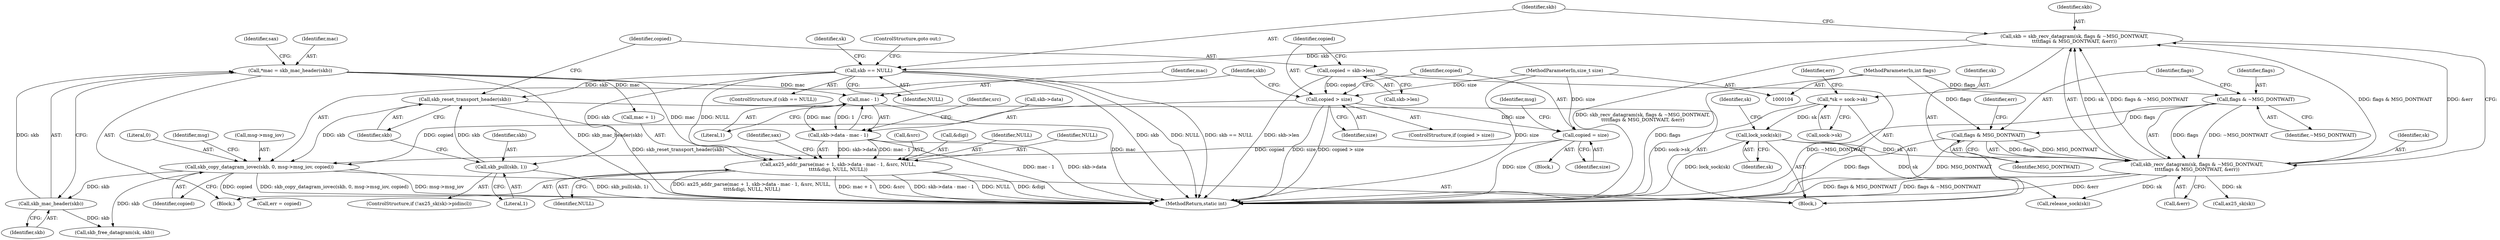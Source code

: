 digraph "0_linux_f3d3342602f8bcbf37d7c46641cb9bca7618eb1c_5@pointer" {
"1000227" [label="(Call,mac - 1)"];
"1000204" [label="(Call,*mac = skb_mac_header(skb))"];
"1000206" [label="(Call,skb_mac_header(skb))"];
"1000189" [label="(Call,skb_copy_datagram_iovec(skb, 0, msg->msg_iov, copied))"];
"1000169" [label="(Call,skb_reset_transport_header(skb))"];
"1000156" [label="(Call,skb == NULL)"];
"1000143" [label="(Call,skb = skb_recv_datagram(sk, flags & ~MSG_DONTWAIT,\n\t\t\t\tflags & MSG_DONTWAIT, &err))"];
"1000145" [label="(Call,skb_recv_datagram(sk, flags & ~MSG_DONTWAIT,\n\t\t\t\tflags & MSG_DONTWAIT, &err))"];
"1000123" [label="(Call,lock_sock(sk))"];
"1000112" [label="(Call,*sk = sock->sk)"];
"1000147" [label="(Call,flags & ~MSG_DONTWAIT)"];
"1000109" [label="(MethodParameterIn,int flags)"];
"1000150" [label="(Call,flags & MSG_DONTWAIT)"];
"1000166" [label="(Call,skb_pull(skb, 1))"];
"1000181" [label="(Call,copied = size)"];
"1000177" [label="(Call,copied > size)"];
"1000171" [label="(Call,copied = skb->len)"];
"1000108" [label="(MethodParameterIn,size_t size)"];
"1000223" [label="(Call,skb->data - mac - 1)"];
"1000219" [label="(Call,ax25_addr_parse(mac + 1, skb->data - mac - 1, &src, NULL,\n\t\t\t\t&digi, NULL, NULL))"];
"1000227" [label="(Call,mac - 1)"];
"1000204" [label="(Call,*mac = skb_mac_header(skb))"];
"1000143" [label="(Call,skb = skb_recv_datagram(sk, flags & ~MSG_DONTWAIT,\n\t\t\t\tflags & MSG_DONTWAIT, &err))"];
"1000190" [label="(Identifier,skb)"];
"1000299" [label="(Call,err = copied)"];
"1000124" [label="(Identifier,sk)"];
"1000177" [label="(Call,copied > size)"];
"1000173" [label="(Call,skb->len)"];
"1000224" [label="(Call,skb->data)"];
"1000192" [label="(Call,msg->msg_iov)"];
"1000156" [label="(Call,skb == NULL)"];
"1000114" [label="(Call,sock->sk)"];
"1000239" [label="(Identifier,sax)"];
"1000220" [label="(Call,mac + 1)"];
"1000168" [label="(Literal,1)"];
"1000150" [label="(Call,flags & MSG_DONTWAIT)"];
"1000200" [label="(Block,)"];
"1000186" [label="(Identifier,msg)"];
"1000210" [label="(Identifier,sax)"];
"1000123" [label="(Call,lock_sock(sk))"];
"1000195" [label="(Identifier,copied)"];
"1000296" [label="(Call,skb_free_datagram(sk, skb))"];
"1000155" [label="(ControlStructure,if (skb == NULL))"];
"1000166" [label="(Call,skb_pull(skb, 1))"];
"1000152" [label="(Identifier,MSG_DONTWAIT)"];
"1000164" [label="(Identifier,sk)"];
"1000182" [label="(Identifier,copied)"];
"1000230" [label="(Call,&src)"];
"1000159" [label="(ControlStructure,goto out;)"];
"1000191" [label="(Literal,0)"];
"1000198" [label="(Identifier,msg)"];
"1000110" [label="(Block,)"];
"1000219" [label="(Call,ax25_addr_parse(mac + 1, skb->data - mac - 1, &src, NULL,\n\t\t\t\t&digi, NULL, NULL))"];
"1000145" [label="(Call,skb_recv_datagram(sk, flags & ~MSG_DONTWAIT,\n\t\t\t\tflags & MSG_DONTWAIT, &err))"];
"1000129" [label="(Identifier,sk)"];
"1000171" [label="(Call,copied = skb->len)"];
"1000157" [label="(Identifier,skb)"];
"1000183" [label="(Identifier,size)"];
"1000108" [label="(MethodParameterIn,size_t size)"];
"1000178" [label="(Identifier,copied)"];
"1000144" [label="(Identifier,skb)"];
"1000229" [label="(Literal,1)"];
"1000205" [label="(Identifier,mac)"];
"1000236" [label="(Identifier,NULL)"];
"1000189" [label="(Call,skb_copy_datagram_iovec(skb, 0, msg->msg_iov, copied))"];
"1000176" [label="(ControlStructure,if (copied > size))"];
"1000233" [label="(Call,&digi)"];
"1000170" [label="(Identifier,skb)"];
"1000146" [label="(Identifier,sk)"];
"1000121" [label="(Identifier,err)"];
"1000112" [label="(Call,*sk = sock->sk)"];
"1000235" [label="(Identifier,NULL)"];
"1000231" [label="(Identifier,src)"];
"1000206" [label="(Call,skb_mac_header(skb))"];
"1000158" [label="(Identifier,NULL)"];
"1000148" [label="(Identifier,flags)"];
"1000228" [label="(Identifier,mac)"];
"1000163" [label="(Call,ax25_sk(sk))"];
"1000153" [label="(Call,&err)"];
"1000113" [label="(Identifier,sk)"];
"1000149" [label="(Identifier,~MSG_DONTWAIT)"];
"1000303" [label="(Call,release_sock(sk))"];
"1000223" [label="(Call,skb->data - mac - 1)"];
"1000109" [label="(MethodParameterIn,int flags)"];
"1000180" [label="(Block,)"];
"1000154" [label="(Identifier,err)"];
"1000232" [label="(Identifier,NULL)"];
"1000172" [label="(Identifier,copied)"];
"1000307" [label="(MethodReturn,static int)"];
"1000147" [label="(Call,flags & ~MSG_DONTWAIT)"];
"1000160" [label="(ControlStructure,if (!ax25_sk(sk)->pidincl))"];
"1000181" [label="(Call,copied = size)"];
"1000179" [label="(Identifier,size)"];
"1000167" [label="(Identifier,skb)"];
"1000151" [label="(Identifier,flags)"];
"1000207" [label="(Identifier,skb)"];
"1000169" [label="(Call,skb_reset_transport_header(skb))"];
"1000227" -> "1000223"  [label="AST: "];
"1000227" -> "1000229"  [label="CFG: "];
"1000228" -> "1000227"  [label="AST: "];
"1000229" -> "1000227"  [label="AST: "];
"1000223" -> "1000227"  [label="CFG: "];
"1000227" -> "1000307"  [label="DDG: mac"];
"1000227" -> "1000223"  [label="DDG: mac"];
"1000227" -> "1000223"  [label="DDG: 1"];
"1000204" -> "1000227"  [label="DDG: mac"];
"1000204" -> "1000200"  [label="AST: "];
"1000204" -> "1000206"  [label="CFG: "];
"1000205" -> "1000204"  [label="AST: "];
"1000206" -> "1000204"  [label="AST: "];
"1000210" -> "1000204"  [label="CFG: "];
"1000204" -> "1000307"  [label="DDG: skb_mac_header(skb)"];
"1000206" -> "1000204"  [label="DDG: skb"];
"1000204" -> "1000219"  [label="DDG: mac"];
"1000204" -> "1000220"  [label="DDG: mac"];
"1000206" -> "1000207"  [label="CFG: "];
"1000207" -> "1000206"  [label="AST: "];
"1000189" -> "1000206"  [label="DDG: skb"];
"1000206" -> "1000296"  [label="DDG: skb"];
"1000189" -> "1000110"  [label="AST: "];
"1000189" -> "1000195"  [label="CFG: "];
"1000190" -> "1000189"  [label="AST: "];
"1000191" -> "1000189"  [label="AST: "];
"1000192" -> "1000189"  [label="AST: "];
"1000195" -> "1000189"  [label="AST: "];
"1000198" -> "1000189"  [label="CFG: "];
"1000189" -> "1000307"  [label="DDG: skb_copy_datagram_iovec(skb, 0, msg->msg_iov, copied)"];
"1000189" -> "1000307"  [label="DDG: msg->msg_iov"];
"1000169" -> "1000189"  [label="DDG: skb"];
"1000181" -> "1000189"  [label="DDG: copied"];
"1000177" -> "1000189"  [label="DDG: copied"];
"1000189" -> "1000296"  [label="DDG: skb"];
"1000189" -> "1000299"  [label="DDG: copied"];
"1000169" -> "1000110"  [label="AST: "];
"1000169" -> "1000170"  [label="CFG: "];
"1000170" -> "1000169"  [label="AST: "];
"1000172" -> "1000169"  [label="CFG: "];
"1000169" -> "1000307"  [label="DDG: skb_reset_transport_header(skb)"];
"1000156" -> "1000169"  [label="DDG: skb"];
"1000166" -> "1000169"  [label="DDG: skb"];
"1000156" -> "1000155"  [label="AST: "];
"1000156" -> "1000158"  [label="CFG: "];
"1000157" -> "1000156"  [label="AST: "];
"1000158" -> "1000156"  [label="AST: "];
"1000159" -> "1000156"  [label="CFG: "];
"1000164" -> "1000156"  [label="CFG: "];
"1000156" -> "1000307"  [label="DDG: skb"];
"1000156" -> "1000307"  [label="DDG: NULL"];
"1000156" -> "1000307"  [label="DDG: skb == NULL"];
"1000143" -> "1000156"  [label="DDG: skb"];
"1000156" -> "1000166"  [label="DDG: skb"];
"1000156" -> "1000219"  [label="DDG: NULL"];
"1000143" -> "1000110"  [label="AST: "];
"1000143" -> "1000145"  [label="CFG: "];
"1000144" -> "1000143"  [label="AST: "];
"1000145" -> "1000143"  [label="AST: "];
"1000157" -> "1000143"  [label="CFG: "];
"1000143" -> "1000307"  [label="DDG: skb_recv_datagram(sk, flags & ~MSG_DONTWAIT,\n\t\t\t\tflags & MSG_DONTWAIT, &err)"];
"1000145" -> "1000143"  [label="DDG: sk"];
"1000145" -> "1000143"  [label="DDG: flags & ~MSG_DONTWAIT"];
"1000145" -> "1000143"  [label="DDG: flags & MSG_DONTWAIT"];
"1000145" -> "1000143"  [label="DDG: &err"];
"1000145" -> "1000153"  [label="CFG: "];
"1000146" -> "1000145"  [label="AST: "];
"1000147" -> "1000145"  [label="AST: "];
"1000150" -> "1000145"  [label="AST: "];
"1000153" -> "1000145"  [label="AST: "];
"1000145" -> "1000307"  [label="DDG: &err"];
"1000145" -> "1000307"  [label="DDG: flags & MSG_DONTWAIT"];
"1000145" -> "1000307"  [label="DDG: flags & ~MSG_DONTWAIT"];
"1000123" -> "1000145"  [label="DDG: sk"];
"1000147" -> "1000145"  [label="DDG: flags"];
"1000147" -> "1000145"  [label="DDG: ~MSG_DONTWAIT"];
"1000150" -> "1000145"  [label="DDG: flags"];
"1000150" -> "1000145"  [label="DDG: MSG_DONTWAIT"];
"1000145" -> "1000163"  [label="DDG: sk"];
"1000145" -> "1000303"  [label="DDG: sk"];
"1000123" -> "1000110"  [label="AST: "];
"1000123" -> "1000124"  [label="CFG: "];
"1000124" -> "1000123"  [label="AST: "];
"1000129" -> "1000123"  [label="CFG: "];
"1000123" -> "1000307"  [label="DDG: lock_sock(sk)"];
"1000112" -> "1000123"  [label="DDG: sk"];
"1000123" -> "1000303"  [label="DDG: sk"];
"1000112" -> "1000110"  [label="AST: "];
"1000112" -> "1000114"  [label="CFG: "];
"1000113" -> "1000112"  [label="AST: "];
"1000114" -> "1000112"  [label="AST: "];
"1000121" -> "1000112"  [label="CFG: "];
"1000112" -> "1000307"  [label="DDG: sock->sk"];
"1000147" -> "1000149"  [label="CFG: "];
"1000148" -> "1000147"  [label="AST: "];
"1000149" -> "1000147"  [label="AST: "];
"1000151" -> "1000147"  [label="CFG: "];
"1000147" -> "1000307"  [label="DDG: ~MSG_DONTWAIT"];
"1000109" -> "1000147"  [label="DDG: flags"];
"1000147" -> "1000150"  [label="DDG: flags"];
"1000109" -> "1000104"  [label="AST: "];
"1000109" -> "1000307"  [label="DDG: flags"];
"1000109" -> "1000150"  [label="DDG: flags"];
"1000150" -> "1000152"  [label="CFG: "];
"1000151" -> "1000150"  [label="AST: "];
"1000152" -> "1000150"  [label="AST: "];
"1000154" -> "1000150"  [label="CFG: "];
"1000150" -> "1000307"  [label="DDG: flags"];
"1000150" -> "1000307"  [label="DDG: MSG_DONTWAIT"];
"1000166" -> "1000160"  [label="AST: "];
"1000166" -> "1000168"  [label="CFG: "];
"1000167" -> "1000166"  [label="AST: "];
"1000168" -> "1000166"  [label="AST: "];
"1000170" -> "1000166"  [label="CFG: "];
"1000166" -> "1000307"  [label="DDG: skb_pull(skb, 1)"];
"1000181" -> "1000180"  [label="AST: "];
"1000181" -> "1000183"  [label="CFG: "];
"1000182" -> "1000181"  [label="AST: "];
"1000183" -> "1000181"  [label="AST: "];
"1000186" -> "1000181"  [label="CFG: "];
"1000181" -> "1000307"  [label="DDG: size"];
"1000177" -> "1000181"  [label="DDG: size"];
"1000108" -> "1000181"  [label="DDG: size"];
"1000177" -> "1000176"  [label="AST: "];
"1000177" -> "1000179"  [label="CFG: "];
"1000178" -> "1000177"  [label="AST: "];
"1000179" -> "1000177"  [label="AST: "];
"1000182" -> "1000177"  [label="CFG: "];
"1000190" -> "1000177"  [label="CFG: "];
"1000177" -> "1000307"  [label="DDG: size"];
"1000177" -> "1000307"  [label="DDG: copied > size"];
"1000171" -> "1000177"  [label="DDG: copied"];
"1000108" -> "1000177"  [label="DDG: size"];
"1000171" -> "1000110"  [label="AST: "];
"1000171" -> "1000173"  [label="CFG: "];
"1000172" -> "1000171"  [label="AST: "];
"1000173" -> "1000171"  [label="AST: "];
"1000178" -> "1000171"  [label="CFG: "];
"1000171" -> "1000307"  [label="DDG: skb->len"];
"1000108" -> "1000104"  [label="AST: "];
"1000108" -> "1000307"  [label="DDG: size"];
"1000223" -> "1000219"  [label="AST: "];
"1000224" -> "1000223"  [label="AST: "];
"1000231" -> "1000223"  [label="CFG: "];
"1000223" -> "1000307"  [label="DDG: mac - 1"];
"1000223" -> "1000307"  [label="DDG: skb->data"];
"1000223" -> "1000219"  [label="DDG: skb->data"];
"1000223" -> "1000219"  [label="DDG: mac - 1"];
"1000219" -> "1000200"  [label="AST: "];
"1000219" -> "1000236"  [label="CFG: "];
"1000220" -> "1000219"  [label="AST: "];
"1000230" -> "1000219"  [label="AST: "];
"1000232" -> "1000219"  [label="AST: "];
"1000233" -> "1000219"  [label="AST: "];
"1000235" -> "1000219"  [label="AST: "];
"1000236" -> "1000219"  [label="AST: "];
"1000239" -> "1000219"  [label="CFG: "];
"1000219" -> "1000307"  [label="DDG: skb->data - mac - 1"];
"1000219" -> "1000307"  [label="DDG: NULL"];
"1000219" -> "1000307"  [label="DDG: &digi"];
"1000219" -> "1000307"  [label="DDG: ax25_addr_parse(mac + 1, skb->data - mac - 1, &src, NULL,\n\t\t\t\t&digi, NULL, NULL)"];
"1000219" -> "1000307"  [label="DDG: mac + 1"];
"1000219" -> "1000307"  [label="DDG: &src"];
}
